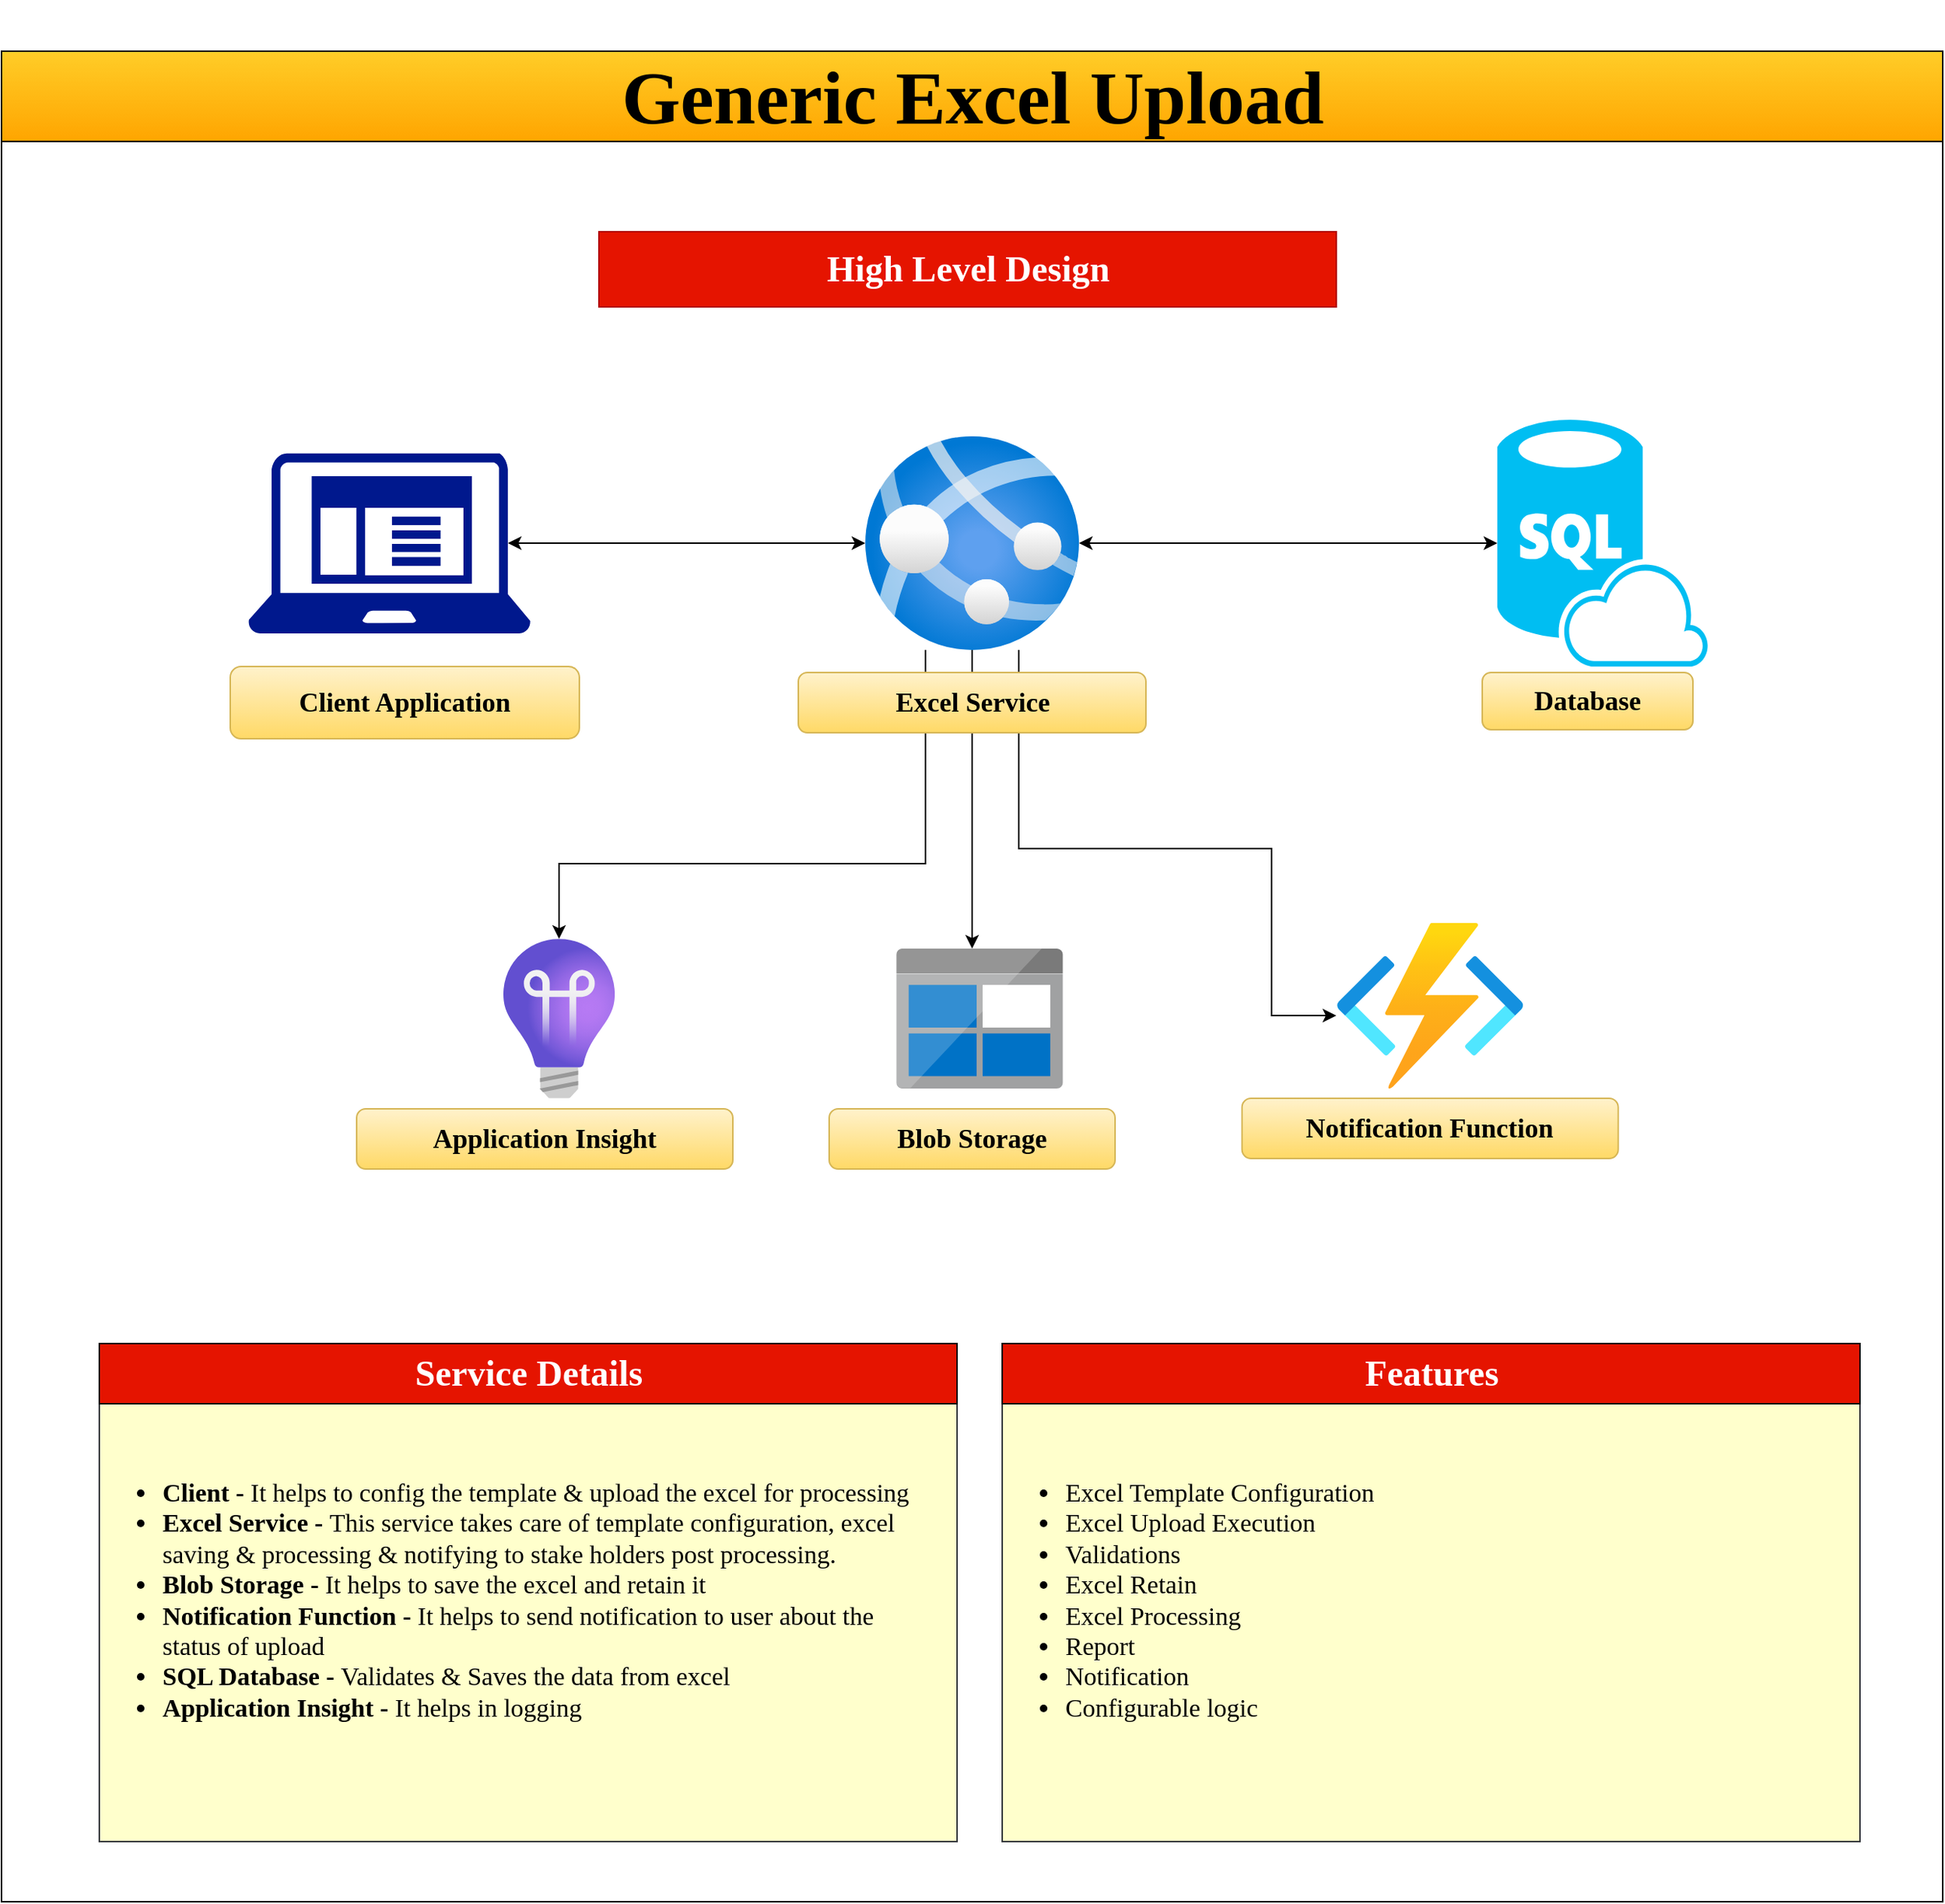 <mxfile version="20.8.10" type="device"><diagram id="WI9T0HZ2pTsCkuznbFz-" name="High Level"><mxGraphModel dx="2962" dy="1872" grid="1" gridSize="10" guides="1" tooltips="1" connect="1" arrows="1" fold="1" page="1" pageScale="1" pageWidth="1169" pageHeight="827" background="none" math="0" shadow="0"><root><mxCell id="0"/><mxCell id="1" parent="0"/><mxCell id="RMI5qodLMa63T2GzdZV_-1" value="" style="rounded=0;whiteSpace=wrap;html=1;fontFamily=Verdana;fontSize=50;fontColor=#000000;" vertex="1" parent="1"><mxGeometry x="-46" y="-70" width="1290" height="1230" as="geometry"/></mxCell><mxCell id="RMI5qodLMa63T2GzdZV_-3" value="" style="edgeStyle=orthogonalEdgeStyle;rounded=0;orthogonalLoop=1;jettySize=auto;html=1;" edge="1" parent="1" source="RMI5qodLMa63T2GzdZV_-4" target="RMI5qodLMa63T2GzdZV_-81"><mxGeometry relative="1" as="geometry"><Array as="points"><mxPoint x="568" y="470"/></Array></mxGeometry></mxCell><mxCell id="RMI5qodLMa63T2GzdZV_-103" style="edgeStyle=orthogonalEdgeStyle;rounded=0;orthogonalLoop=1;jettySize=auto;html=1;fontFamily=Verdana;fontSize=17;" edge="1" parent="1" source="RMI5qodLMa63T2GzdZV_-4" target="RMI5qodLMa63T2GzdZV_-97"><mxGeometry relative="1" as="geometry"><Array as="points"><mxPoint x="630" y="460"/><mxPoint x="798" y="460"/><mxPoint x="798" y="571"/></Array></mxGeometry></mxCell><mxCell id="RMI5qodLMa63T2GzdZV_-4" value="" style="aspect=fixed;html=1;points=[];align=center;image;fontSize=12;image=img/lib/azure2/app_services/App_Services.svg;" vertex="1" parent="1"><mxGeometry x="528" y="186" width="142" height="142" as="geometry"/></mxCell><mxCell id="RMI5qodLMa63T2GzdZV_-5" value="" style="endArrow=classic;startArrow=classic;html=1;rounded=0;exitX=0.92;exitY=0.5;exitDx=0;exitDy=0;exitPerimeter=0;" edge="1" parent="1" source="RMI5qodLMa63T2GzdZV_-86" target="RMI5qodLMa63T2GzdZV_-4"><mxGeometry width="50" height="50" relative="1" as="geometry"><mxPoint x="254" y="257" as="sourcePoint"/><mxPoint x="386" y="232" as="targetPoint"/></mxGeometry></mxCell><mxCell id="RMI5qodLMa63T2GzdZV_-6" value="" style="endArrow=classic;startArrow=classic;html=1;rounded=0;entryX=0;entryY=0.5;entryDx=0;entryDy=0;entryPerimeter=0;" edge="1" parent="1" source="RMI5qodLMa63T2GzdZV_-4" target="RMI5qodLMa63T2GzdZV_-83"><mxGeometry width="50" height="50" relative="1" as="geometry"><mxPoint x="598" y="281.5" as="sourcePoint"/><mxPoint x="918" y="260" as="targetPoint"/></mxGeometry></mxCell><mxCell id="RMI5qodLMa63T2GzdZV_-7" value="&lt;font style=&quot;font-size: 18px;&quot;&gt;Application Insight&lt;/font&gt;" style="rounded=1;whiteSpace=wrap;html=1;fillColor=#fff2cc;strokeColor=#d6b656;gradientColor=#ffd966;fontStyle=1;fontFamily=Verdana;" vertex="1" parent="1"><mxGeometry x="190" y="633" width="250" height="40" as="geometry"/></mxCell><mxCell id="RMI5qodLMa63T2GzdZV_-8" value="&lt;font style=&quot;font-size: 18px;&quot;&gt;Database&lt;/font&gt;" style="rounded=1;whiteSpace=wrap;html=1;fillColor=#fff2cc;strokeColor=#d6b656;gradientColor=#ffd966;fontStyle=1;fontFamily=Verdana;" vertex="1" parent="1"><mxGeometry x="938" y="343" width="140" height="38" as="geometry"/></mxCell><mxCell id="RMI5qodLMa63T2GzdZV_-9" value="&lt;font style=&quot;font-size: 18px;&quot;&gt;Client Application&lt;br&gt;&lt;/font&gt;" style="rounded=1;whiteSpace=wrap;html=1;fillColor=#fff2cc;strokeColor=#d6b656;gradientColor=#ffd966;fontFamily=Verdana;fontStyle=1;" vertex="1" parent="1"><mxGeometry x="106" y="339" width="232" height="48" as="geometry"/></mxCell><mxCell id="RMI5qodLMa63T2GzdZV_-10" value="&lt;h1&gt;High Level Design&lt;/h1&gt;" style="text;strokeColor=#B20000;fillColor=#e51400;html=1;fontSize=12;fontStyle=1;verticalAlign=middle;align=center;fontFamily=Verdana;fontColor=#ffffff;" vertex="1" parent="1"><mxGeometry x="351" y="50" width="490" height="50" as="geometry"/></mxCell><mxCell id="RMI5qodLMa63T2GzdZV_-72" value="&lt;h1 style=&quot;font-size: 50px;&quot;&gt;Generic Excel Upload&lt;/h1&gt;" style="text;strokeColor=#000000;fillColor=#ffcd28;html=1;fontSize=50;fontStyle=1;verticalAlign=middle;align=center;fontFamily=Verdana;gradientColor=#ffa500;strokeWidth=1;" vertex="1" parent="1"><mxGeometry x="-46" y="-70" width="1290" height="60" as="geometry"/></mxCell><mxCell id="RMI5qodLMa63T2GzdZV_-75" value="" style="edgeStyle=orthogonalEdgeStyle;rounded=0;orthogonalLoop=1;jettySize=auto;html=1;" edge="1" parent="1" source="RMI5qodLMa63T2GzdZV_-4" target="RMI5qodLMa63T2GzdZV_-89"><mxGeometry relative="1" as="geometry"><mxPoint x="638" y="338" as="sourcePoint"/><mxPoint x="688.0" y="470" as="targetPoint"/><Array as="points"><mxPoint x="599" y="410"/><mxPoint x="599" y="410"/></Array></mxGeometry></mxCell><mxCell id="RMI5qodLMa63T2GzdZV_-76" value="&lt;font style=&quot;font-size: 18px;&quot;&gt;Excel Service&lt;/font&gt;" style="rounded=1;whiteSpace=wrap;html=1;fillColor=#fff2cc;strokeColor=#d6b656;gradientColor=#ffd966;fontStyle=1;fontFamily=Verdana;" vertex="1" parent="1"><mxGeometry x="483.5" y="343" width="231" height="40" as="geometry"/></mxCell><mxCell id="RMI5qodLMa63T2GzdZV_-81" value="" style="aspect=fixed;html=1;points=[];align=center;image;fontSize=12;image=img/lib/azure2/devops/Application_Insights.svg;" vertex="1" parent="1"><mxGeometry x="287.5" y="520" width="74.03" height="106" as="geometry"/></mxCell><mxCell id="RMI5qodLMa63T2GzdZV_-83" value="" style="verticalLabelPosition=bottom;html=1;verticalAlign=top;align=center;strokeColor=none;fillColor=#00BEF2;shape=mxgraph.azure.sql_database_sql_azure;" vertex="1" parent="1"><mxGeometry x="948" y="175" width="140" height="164" as="geometry"/></mxCell><mxCell id="RMI5qodLMa63T2GzdZV_-84" style="edgeStyle=orthogonalEdgeStyle;rounded=0;orthogonalLoop=1;jettySize=auto;html=1;exitX=0.5;exitY=1;exitDx=0;exitDy=0;fontSize=15;" edge="1" parent="1" source="RMI5qodLMa63T2GzdZV_-8" target="RMI5qodLMa63T2GzdZV_-8"><mxGeometry relative="1" as="geometry"/></mxCell><mxCell id="RMI5qodLMa63T2GzdZV_-86" value="" style="aspect=fixed;pointerEvents=1;shadow=0;dashed=0;html=1;strokeColor=none;labelPosition=center;verticalLabelPosition=bottom;verticalAlign=top;align=center;fillColor=#00188D;shape=mxgraph.mscae.enterprise.client_application;" vertex="1" parent="1"><mxGeometry x="118" y="197" width="187.5" height="120" as="geometry"/></mxCell><mxCell id="RMI5qodLMa63T2GzdZV_-89" value="" style="aspect=fixed;html=1;points=[];align=center;image;fontSize=12;image=img/lib/mscae/BlobBlock.svg;" vertex="1" parent="1"><mxGeometry x="548.64" y="526.5" width="110.71" height="93" as="geometry"/></mxCell><mxCell id="RMI5qodLMa63T2GzdZV_-90" value="&lt;font style=&quot;font-size: 18px;&quot;&gt;Blob Storage&lt;/font&gt;" style="rounded=1;whiteSpace=wrap;html=1;fillColor=#fff2cc;strokeColor=#d6b656;gradientColor=#ffd966;fontStyle=1;fontFamily=Verdana;" vertex="1" parent="1"><mxGeometry x="504" y="633" width="190" height="40" as="geometry"/></mxCell><mxCell id="RMI5qodLMa63T2GzdZV_-91" value="&lt;ul style=&quot;font-size: 17px;&quot;&gt;&lt;li style=&quot;&quot;&gt;&lt;font face=&quot;Verdana&quot;&gt;&lt;b&gt;Client -&lt;/b&gt;&amp;nbsp;It helps to config the template &amp;amp; upload the excel for processing&lt;/font&gt;&lt;/li&gt;&lt;li style=&quot;&quot;&gt;&lt;span style=&quot;font-size: 17px;&quot;&gt;&lt;font face=&quot;Verdana&quot;&gt;&lt;b&gt;Excel Service - &lt;/b&gt;This service takes care of template configuration, excel saving &amp;amp; processing &amp;amp; notifying to stake holders post processing.&lt;/font&gt;&lt;/span&gt;&lt;/li&gt;&lt;li style=&quot;&quot;&gt;&lt;span style=&quot;font-size: 17px;&quot;&gt;&lt;font face=&quot;Verdana&quot;&gt;&lt;b&gt;Blob Storage -&lt;/b&gt; It helps to save the excel and retain it&lt;/font&gt;&lt;/span&gt;&lt;/li&gt;&lt;li style=&quot;&quot;&gt;&lt;font face=&quot;Verdana&quot;&gt;&lt;b&gt;Notification Function - &lt;/b&gt;It helps to send notification to user about the status&lt;b&gt;&amp;nbsp;&lt;/b&gt;of upload&lt;/font&gt;&lt;/li&gt;&lt;li style=&quot;&quot;&gt;&lt;span style=&quot;font-size: 17px;&quot;&gt;&lt;font face=&quot;Verdana&quot;&gt;&lt;b&gt;SQL Database -&lt;/b&gt;&amp;nbsp;Validates &amp;amp; Saves the data from excel&lt;/font&gt;&lt;/span&gt;&lt;/li&gt;&lt;li style=&quot;&quot;&gt;&lt;span style=&quot;font-size: 17px;&quot;&gt;&lt;font face=&quot;Verdana&quot;&gt;&lt;b&gt;Application Insight - &lt;/b&gt;It helps in logging&lt;/font&gt;&lt;/span&gt;&lt;/li&gt;&lt;/ul&gt;" style="shape=note;size=20;whiteSpace=wrap;html=1;align=left;fillColor=#ffffcc;strokeColor=#36393d;" vertex="1" parent="1"><mxGeometry x="19" y="799" width="570" height="321" as="geometry"/></mxCell><mxCell id="RMI5qodLMa63T2GzdZV_-92" value="&lt;h1 style=&quot;font-size: 24px;&quot;&gt;Service Details&lt;/h1&gt;" style="text;strokeColor=#080808;fillColor=#e51400;html=1;fontSize=50;fontStyle=1;verticalAlign=middle;align=center;fontFamily=Verdana;strokeWidth=1;fontColor=#ffffff;" vertex="1" parent="1"><mxGeometry x="19" y="789" width="570" height="40" as="geometry"/></mxCell><mxCell id="RMI5qodLMa63T2GzdZV_-95" value="&lt;ul style=&quot;font-size: 17px;&quot;&gt;&lt;li style=&quot;border-color: var(--border-color);&quot;&gt;&lt;font style=&quot;border-color: var(--border-color);&quot; face=&quot;Verdana&quot; color=&quot;#000000&quot;&gt;&lt;span style=&quot;border-color: var(--border-color);&quot;&gt;Excel Template Configuration&lt;/span&gt;&lt;/font&gt;&lt;/li&gt;&lt;li style=&quot;border-color: var(--border-color);&quot;&gt;&lt;span style=&quot;border-color: var(--border-color); background-color: initial;&quot;&gt;&lt;font style=&quot;border-color: var(--border-color);&quot; face=&quot;Verdana&quot; color=&quot;#000000&quot;&gt;&lt;span style=&quot;border-color: var(--border-color);&quot;&gt;Excel Upload Execution&lt;/span&gt;&lt;/font&gt;&lt;/span&gt;&lt;/li&gt;&lt;li style=&quot;border-color: var(--border-color);&quot;&gt;&lt;font face=&quot;Verdana&quot;&gt;&lt;span style=&quot;background-color: initial; border-color: var(--border-color);&quot;&gt;Validations&lt;/span&gt;&lt;br&gt;&lt;/font&gt;&lt;/li&gt;&lt;li style=&quot;border-color: var(--border-color);&quot;&gt;&lt;font style=&quot;border-color: var(--border-color);&quot; face=&quot;Verdana&quot; color=&quot;#000000&quot;&gt;&lt;span style=&quot;border-color: var(--border-color);&quot;&gt;Excel Retain&lt;/span&gt;&lt;/font&gt;&lt;/li&gt;&lt;li style=&quot;border-color: var(--border-color);&quot;&gt;&lt;font style=&quot;border-color: var(--border-color);&quot; face=&quot;Verdana&quot; color=&quot;#000000&quot;&gt;&lt;span style=&quot;border-color: var(--border-color);&quot;&gt;Excel Processing&lt;/span&gt;&lt;/font&gt;&lt;/li&gt;&lt;li style=&quot;border-color: var(--border-color);&quot;&gt;&lt;font style=&quot;border-color: var(--border-color);&quot; face=&quot;Verdana&quot; color=&quot;#000000&quot;&gt;&lt;span style=&quot;border-color: var(--border-color);&quot;&gt;Report&lt;/span&gt;&lt;/font&gt;&lt;/li&gt;&lt;li style=&quot;border-color: var(--border-color);&quot;&gt;&lt;font face=&quot;Verdana&quot;&gt;&lt;span style=&quot;background-color: initial; border-color: var(--border-color);&quot;&gt;Notification&lt;/span&gt;&lt;br&gt;&lt;/font&gt;&lt;/li&gt;&lt;li style=&quot;border-color: var(--border-color);&quot;&gt;&lt;font face=&quot;Verdana&quot;&gt;Configurable logic&lt;/font&gt;&lt;/li&gt;&lt;/ul&gt;" style="shape=note;size=20;whiteSpace=wrap;html=1;align=left;fillColor=#ffffcc;strokeColor=#36393d;" vertex="1" parent="1"><mxGeometry x="619" y="799" width="570" height="321" as="geometry"/></mxCell><mxCell id="RMI5qodLMa63T2GzdZV_-96" value="&lt;h1 style=&quot;font-size: 24px;&quot;&gt;Features&lt;/h1&gt;" style="text;strokeColor=#080808;fillColor=#e51400;html=1;fontSize=50;fontStyle=1;verticalAlign=middle;align=center;fontFamily=Verdana;strokeWidth=1;fontColor=#ffffff;" vertex="1" parent="1"><mxGeometry x="619" y="789" width="570" height="40" as="geometry"/></mxCell><mxCell id="RMI5qodLMa63T2GzdZV_-97" value="" style="aspect=fixed;html=1;points=[];align=center;image;fontSize=12;image=img/lib/azure2/iot/Function_Apps.svg;strokeColor=#080808;fontFamily=Verdana;fillColor=#ffffcc;" vertex="1" parent="1"><mxGeometry x="841" y="509.5" width="124.67" height="110" as="geometry"/></mxCell><mxCell id="RMI5qodLMa63T2GzdZV_-99" value="&lt;font style=&quot;font-size: 18px;&quot;&gt;Notification Function&lt;/font&gt;" style="rounded=1;whiteSpace=wrap;html=1;fillColor=#fff2cc;strokeColor=#d6b656;gradientColor=#ffd966;fontStyle=1;fontFamily=Verdana;" vertex="1" parent="1"><mxGeometry x="778.34" y="626" width="250" height="40" as="geometry"/></mxCell></root></mxGraphModel></diagram></mxfile>